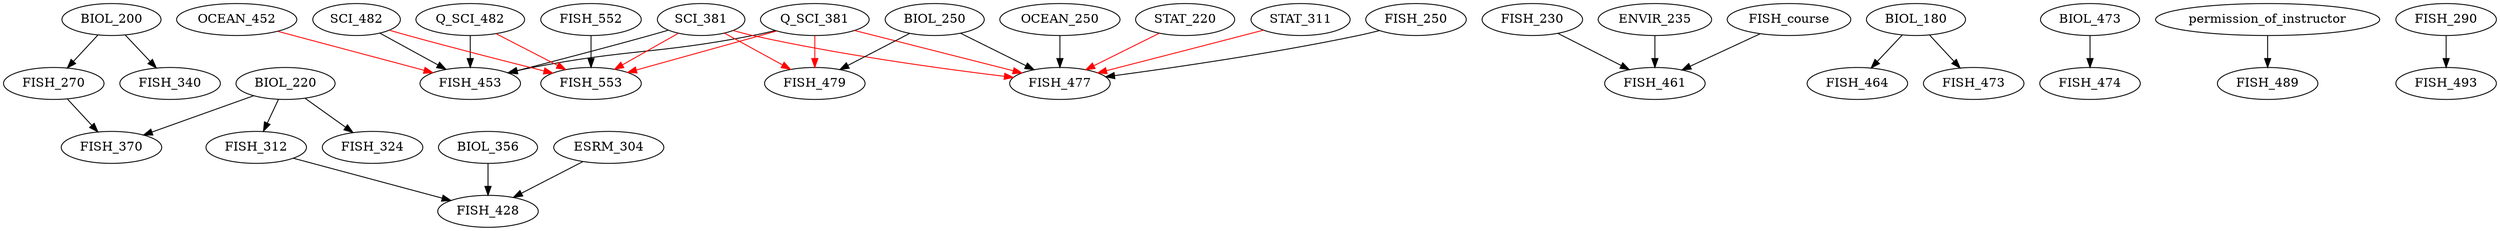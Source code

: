 digraph G {
    edge [color=black];
    BIOL_200 -> FISH_270;
    edge [color=black];
    BIOL_220 -> FISH_312;
    edge [color=black];
    BIOL_220 -> FISH_324;
    edge [color=black];
    BIOL_200 -> FISH_340;
    edge [color=black];
    FISH_270 -> FISH_370;
    BIOL_220 -> FISH_370;
    edge [color=black];
    BIOL_356 -> FISH_428;
    ESRM_304 -> FISH_428;
    FISH_312 -> FISH_428;
    edge [color=black];
    Q_SCI_381 -> FISH_453;
    SCI_381 -> FISH_453;
    Q_SCI_482 -> FISH_453;
    SCI_482 -> FISH_453;
    edge [color=red];
    OCEAN_452 -> FISH_453;
    edge [color=black];
    FISH_230 -> FISH_461;
    ENVIR_235 -> FISH_461;
    FISH_course -> FISH_461;
    edge [color=black];
    BIOL_180 -> FISH_464;
    edge [color=black];
    BIOL_180 -> FISH_473;
    edge [color=black];
    BIOL_473 -> FISH_474;
    edge [color=black];
    FISH_250 -> FISH_477;
    OCEAN_250 -> FISH_477;
    BIOL_250 -> FISH_477;
    edge [color=red];
    Q_SCI_381 -> FISH_477;
    SCI_381 -> FISH_477;
    STAT_220 -> FISH_477;
    STAT_311 -> FISH_477;
    edge [color=black];
    BIOL_250 -> FISH_479;
    edge [color=red];
    Q_SCI_381 -> FISH_479;
    SCI_381 -> FISH_479;
    edge [color=black];
    permission_of_instructor -> FISH_489;
    edge [color=black];
    FISH_290 -> FISH_493;
    edge [color=black];
    FISH_552 -> FISH_553;
    edge [color=red];
    Q_SCI_381 -> FISH_553;
    SCI_381 -> FISH_553;
    Q_SCI_482 -> FISH_553;
    SCI_482 -> FISH_553;
}
